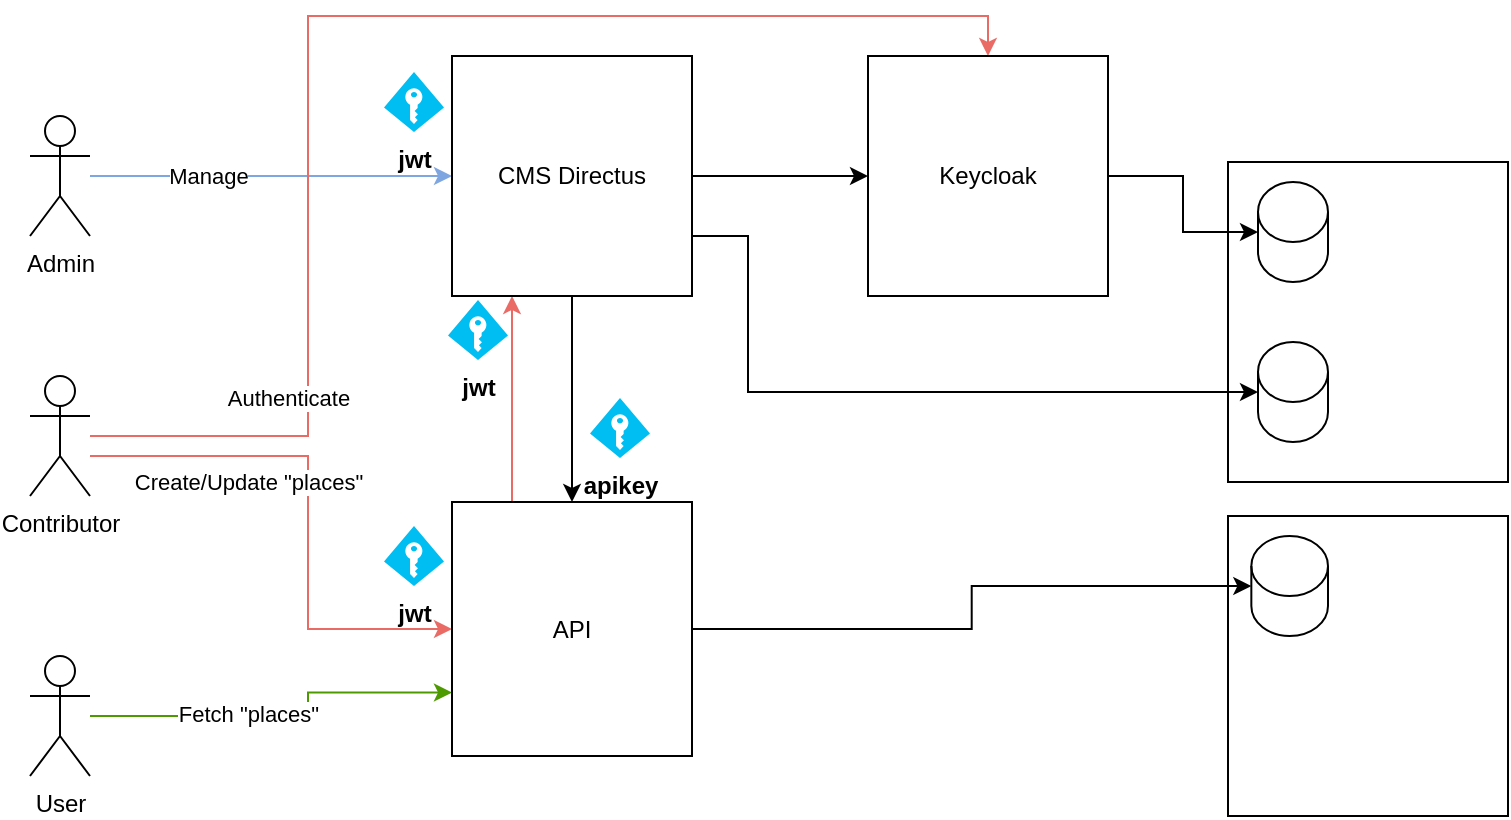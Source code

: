 <mxfile version="21.8.2" type="device">
  <diagram name="Page-1" id="kjfFAkuq4WJYA48KYRBB">
    <mxGraphModel dx="1050" dy="608" grid="1" gridSize="10" guides="1" tooltips="1" connect="1" arrows="1" fold="1" page="1" pageScale="1" pageWidth="850" pageHeight="1100" math="0" shadow="0">
      <root>
        <mxCell id="0" />
        <mxCell id="1" parent="0" />
        <mxCell id="QCv3PliEFTNqHR0u3MRq-42" value="" style="group" parent="1" vertex="1" connectable="0">
          <mxGeometry x="640" y="320" width="140" height="150" as="geometry" />
        </mxCell>
        <mxCell id="QCv3PliEFTNqHR0u3MRq-41" value="" style="rounded=0;whiteSpace=wrap;html=1;" parent="QCv3PliEFTNqHR0u3MRq-42" vertex="1">
          <mxGeometry width="140" height="150" as="geometry" />
        </mxCell>
        <mxCell id="QCv3PliEFTNqHR0u3MRq-16" value="" style="shape=cylinder3;whiteSpace=wrap;html=1;boundedLbl=1;backgroundOutline=1;size=15;" parent="QCv3PliEFTNqHR0u3MRq-42" vertex="1">
          <mxGeometry x="11.67" y="10" width="38.33" height="50" as="geometry" />
        </mxCell>
        <mxCell id="QCv3PliEFTNqHR0u3MRq-18" value="" style="shape=image;verticalLabelPosition=bottom;labelBackgroundColor=default;verticalAlign=top;aspect=fixed;imageAspect=0;image=https://miro.medium.com/v2/resize:fit:256/1*XR69xeq43LgKB0T_LjZqwQ.png;" parent="QCv3PliEFTNqHR0u3MRq-42" vertex="1">
          <mxGeometry x="70" y="90" width="60" height="60" as="geometry" />
        </mxCell>
        <mxCell id="QCv3PliEFTNqHR0u3MRq-36" style="edgeStyle=orthogonalEdgeStyle;rounded=0;orthogonalLoop=1;jettySize=auto;html=1;strokeColor=#7EA6E0;" parent="1" source="QCv3PliEFTNqHR0u3MRq-21" target="QCv3PliEFTNqHR0u3MRq-5" edge="1">
          <mxGeometry relative="1" as="geometry">
            <Array as="points">
              <mxPoint x="130" y="150" />
              <mxPoint x="130" y="150" />
            </Array>
          </mxGeometry>
        </mxCell>
        <mxCell id="TiFG9VolYV1T_LwkWkyO-4" value="Manage" style="edgeLabel;html=1;align=center;verticalAlign=middle;resizable=0;points=[];" vertex="1" connectable="0" parent="QCv3PliEFTNqHR0u3MRq-36">
          <mxGeometry x="0.227" y="1" relative="1" as="geometry">
            <mxPoint x="-52" y="1" as="offset" />
          </mxGeometry>
        </mxCell>
        <mxCell id="QCv3PliEFTNqHR0u3MRq-37" style="edgeStyle=orthogonalEdgeStyle;rounded=0;orthogonalLoop=1;jettySize=auto;html=1;strokeColor=#EA6B66;entryX=0;entryY=0.5;entryDx=0;entryDy=0;" parent="1" source="yOjKGkSzRIl2B6AKvalP-2" target="QCv3PliEFTNqHR0u3MRq-20" edge="1">
          <mxGeometry relative="1" as="geometry">
            <mxPoint x="110" y="290" as="sourcePoint" />
            <Array as="points">
              <mxPoint x="180" y="290" />
              <mxPoint x="180" y="377" />
            </Array>
            <mxPoint x="170" y="370" as="targetPoint" />
          </mxGeometry>
        </mxCell>
        <mxCell id="TiFG9VolYV1T_LwkWkyO-3" value="Create/Update &quot;places&quot;" style="edgeLabel;html=1;align=center;verticalAlign=middle;resizable=0;points=[];" vertex="1" connectable="0" parent="QCv3PliEFTNqHR0u3MRq-37">
          <mxGeometry x="-0.289" relative="1" as="geometry">
            <mxPoint x="-16" y="13" as="offset" />
          </mxGeometry>
        </mxCell>
        <mxCell id="QCv3PliEFTNqHR0u3MRq-21" value="Admin" style="shape=umlActor;verticalLabelPosition=bottom;verticalAlign=top;html=1;outlineConnect=0;" parent="1" vertex="1">
          <mxGeometry x="41" y="120" width="30" height="60" as="geometry" />
        </mxCell>
        <mxCell id="QCv3PliEFTNqHR0u3MRq-44" style="edgeStyle=orthogonalEdgeStyle;rounded=0;orthogonalLoop=1;jettySize=auto;html=1;strokeColor=#4D9900;entryX=0;entryY=0.75;entryDx=0;entryDy=0;" parent="1" source="QCv3PliEFTNqHR0u3MRq-22" target="QCv3PliEFTNqHR0u3MRq-20" edge="1">
          <mxGeometry relative="1" as="geometry">
            <mxPoint x="180" y="430" as="targetPoint" />
            <Array as="points">
              <mxPoint x="180" y="420" />
              <mxPoint x="180" y="408" />
            </Array>
          </mxGeometry>
        </mxCell>
        <mxCell id="TiFG9VolYV1T_LwkWkyO-1" value="Fetch &quot;places&quot;" style="edgeLabel;html=1;align=center;verticalAlign=middle;resizable=0;points=[];" vertex="1" connectable="0" parent="QCv3PliEFTNqHR0u3MRq-44">
          <mxGeometry x="-0.323" y="1" relative="1" as="geometry">
            <mxPoint x="14" as="offset" />
          </mxGeometry>
        </mxCell>
        <mxCell id="QCv3PliEFTNqHR0u3MRq-22" value="User" style="shape=umlActor;verticalLabelPosition=bottom;verticalAlign=top;html=1;outlineConnect=0;" parent="1" vertex="1">
          <mxGeometry x="41" y="390" width="30" height="60" as="geometry" />
        </mxCell>
        <mxCell id="QCv3PliEFTNqHR0u3MRq-26" value="" style="group" parent="1" vertex="1" connectable="0">
          <mxGeometry x="640" y="143" width="140" height="170" as="geometry" />
        </mxCell>
        <mxCell id="QCv3PliEFTNqHR0u3MRq-24" value="" style="rounded=0;whiteSpace=wrap;html=1;" parent="QCv3PliEFTNqHR0u3MRq-26" vertex="1">
          <mxGeometry width="140" height="160" as="geometry" />
        </mxCell>
        <mxCell id="QCv3PliEFTNqHR0u3MRq-8" value="" style="shape=cylinder3;whiteSpace=wrap;html=1;boundedLbl=1;backgroundOutline=1;size=15;" parent="QCv3PliEFTNqHR0u3MRq-26" vertex="1">
          <mxGeometry x="15" y="10" width="35" height="50" as="geometry" />
        </mxCell>
        <mxCell id="QCv3PliEFTNqHR0u3MRq-13" value="" style="shape=image;verticalLabelPosition=bottom;labelBackgroundColor=default;verticalAlign=top;aspect=fixed;imageAspect=0;image=https://blog.shanelee.name/content/images/2017/04/mariadb.png;" parent="QCv3PliEFTNqHR0u3MRq-26" vertex="1">
          <mxGeometry x="60" y="90" width="80" height="80" as="geometry" />
        </mxCell>
        <mxCell id="QCv3PliEFTNqHR0u3MRq-25" value="" style="shape=cylinder3;whiteSpace=wrap;html=1;boundedLbl=1;backgroundOutline=1;size=15;" parent="QCv3PliEFTNqHR0u3MRq-26" vertex="1">
          <mxGeometry x="15" y="90" width="35" height="50" as="geometry" />
        </mxCell>
        <mxCell id="QCv3PliEFTNqHR0u3MRq-27" style="edgeStyle=orthogonalEdgeStyle;rounded=0;orthogonalLoop=1;jettySize=auto;html=1;exitX=1;exitY=0.5;exitDx=0;exitDy=0;entryX=0;entryY=0.5;entryDx=0;entryDy=0;entryPerimeter=0;" parent="1" source="QCv3PliEFTNqHR0u3MRq-1" target="QCv3PliEFTNqHR0u3MRq-8" edge="1">
          <mxGeometry relative="1" as="geometry" />
        </mxCell>
        <mxCell id="QCv3PliEFTNqHR0u3MRq-28" style="edgeStyle=orthogonalEdgeStyle;rounded=0;orthogonalLoop=1;jettySize=auto;html=1;entryX=0;entryY=0.5;entryDx=0;entryDy=0;entryPerimeter=0;exitX=1;exitY=0.75;exitDx=0;exitDy=0;" parent="1" source="QCv3PliEFTNqHR0u3MRq-5" target="QCv3PliEFTNqHR0u3MRq-25" edge="1">
          <mxGeometry relative="1" as="geometry">
            <mxPoint x="360" y="180" as="sourcePoint" />
            <Array as="points">
              <mxPoint x="400" y="180" />
              <mxPoint x="400" y="258" />
            </Array>
          </mxGeometry>
        </mxCell>
        <mxCell id="QCv3PliEFTNqHR0u3MRq-33" style="edgeStyle=orthogonalEdgeStyle;rounded=0;orthogonalLoop=1;jettySize=auto;html=1;" parent="1" source="QCv3PliEFTNqHR0u3MRq-5" target="QCv3PliEFTNqHR0u3MRq-1" edge="1">
          <mxGeometry relative="1" as="geometry" />
        </mxCell>
        <mxCell id="QCv3PliEFTNqHR0u3MRq-34" style="edgeStyle=orthogonalEdgeStyle;rounded=0;orthogonalLoop=1;jettySize=auto;html=1;strokeColor=#000000;" parent="1" source="QCv3PliEFTNqHR0u3MRq-5" target="QCv3PliEFTNqHR0u3MRq-20" edge="1">
          <mxGeometry relative="1" as="geometry" />
        </mxCell>
        <mxCell id="QCv3PliEFTNqHR0u3MRq-40" style="edgeStyle=orthogonalEdgeStyle;rounded=0;orthogonalLoop=1;jettySize=auto;html=1;entryX=0;entryY=0.5;entryDx=0;entryDy=0;entryPerimeter=0;strokeColor=#000000;" parent="1" source="QCv3PliEFTNqHR0u3MRq-20" target="QCv3PliEFTNqHR0u3MRq-16" edge="1">
          <mxGeometry relative="1" as="geometry">
            <mxPoint x="460" y="353" as="targetPoint" />
          </mxGeometry>
        </mxCell>
        <mxCell id="QCv3PliEFTNqHR0u3MRq-45" value="apikey" style="verticalLabelPosition=bottom;html=1;verticalAlign=top;align=center;strokeColor=none;fillColor=#00BEF2;shape=mxgraph.azure.access_control;fontStyle=1" parent="1" vertex="1">
          <mxGeometry x="321" y="261" width="30" height="30" as="geometry" />
        </mxCell>
        <mxCell id="QCv3PliEFTNqHR0u3MRq-48" value="jwt" style="verticalLabelPosition=bottom;html=1;verticalAlign=top;align=center;strokeColor=none;fillColor=#00BEF2;shape=mxgraph.azure.access_control;fontStyle=1" parent="1" vertex="1">
          <mxGeometry x="218" y="98" width="30" height="30" as="geometry" />
        </mxCell>
        <mxCell id="QCv3PliEFTNqHR0u3MRq-50" value="&lt;b&gt;jwt&lt;/b&gt;" style="verticalLabelPosition=bottom;html=1;verticalAlign=top;align=center;strokeColor=none;fillColor=#00BEF2;shape=mxgraph.azure.access_control;" parent="1" vertex="1">
          <mxGeometry x="218" y="325" width="30" height="30" as="geometry" />
        </mxCell>
        <mxCell id="yOjKGkSzRIl2B6AKvalP-3" style="edgeStyle=orthogonalEdgeStyle;rounded=0;orthogonalLoop=1;jettySize=auto;html=1;strokeColor=#EA6B66;" parent="1" source="yOjKGkSzRIl2B6AKvalP-2" target="QCv3PliEFTNqHR0u3MRq-1" edge="1">
          <mxGeometry relative="1" as="geometry">
            <Array as="points">
              <mxPoint x="180" y="280" />
              <mxPoint x="180" y="70" />
              <mxPoint x="520" y="70" />
            </Array>
          </mxGeometry>
        </mxCell>
        <mxCell id="TiFG9VolYV1T_LwkWkyO-2" value="Authenticate" style="edgeLabel;html=1;align=center;verticalAlign=middle;resizable=0;points=[];" vertex="1" connectable="0" parent="yOjKGkSzRIl2B6AKvalP-3">
          <mxGeometry x="-0.903" y="1" relative="1" as="geometry">
            <mxPoint x="66" y="-18" as="offset" />
          </mxGeometry>
        </mxCell>
        <mxCell id="yOjKGkSzRIl2B6AKvalP-2" value="Contributor" style="shape=umlActor;verticalLabelPosition=bottom;verticalAlign=top;html=1;outlineConnect=0;" parent="1" vertex="1">
          <mxGeometry x="41" y="250" width="30" height="60" as="geometry" />
        </mxCell>
        <mxCell id="yOjKGkSzRIl2B6AKvalP-4" style="edgeStyle=orthogonalEdgeStyle;rounded=0;orthogonalLoop=1;jettySize=auto;html=1;exitX=0.25;exitY=0;exitDx=0;exitDy=0;entryX=0.25;entryY=1;entryDx=0;entryDy=0;strokeColor=#EA6B66;" parent="1" source="QCv3PliEFTNqHR0u3MRq-20" target="QCv3PliEFTNqHR0u3MRq-5" edge="1">
          <mxGeometry relative="1" as="geometry" />
        </mxCell>
        <mxCell id="yOjKGkSzRIl2B6AKvalP-5" value="&lt;b&gt;jwt&lt;/b&gt;" style="verticalLabelPosition=bottom;html=1;verticalAlign=top;align=center;strokeColor=none;fillColor=#00BEF2;shape=mxgraph.azure.access_control;" parent="1" vertex="1">
          <mxGeometry x="250" y="212" width="30" height="30" as="geometry" />
        </mxCell>
        <mxCell id="QCv3PliEFTNqHR0u3MRq-20" value="API" style="rounded=0;whiteSpace=wrap;html=1;" parent="1" vertex="1">
          <mxGeometry x="252" y="313" width="120" height="127" as="geometry" />
        </mxCell>
        <mxCell id="QCv3PliEFTNqHR0u3MRq-32" value="" style="shape=image;verticalLabelPosition=bottom;labelBackgroundColor=default;verticalAlign=top;aspect=fixed;imageAspect=0;image=https://static-00.iconduck.com/assets.00/dotnet-icon-256x256-ozvjws7o.png;container=0;" parent="1" vertex="1">
          <mxGeometry x="332.28" y="399.64" width="38.72" height="38.72" as="geometry" />
        </mxCell>
        <mxCell id="QCv3PliEFTNqHR0u3MRq-5" value="CMS Directus" style="rounded=0;whiteSpace=wrap;html=1;" parent="1" vertex="1">
          <mxGeometry x="252" y="90" width="120" height="120" as="geometry" />
        </mxCell>
        <mxCell id="QCv3PliEFTNqHR0u3MRq-6" value="" style="shape=image;verticalLabelPosition=bottom;labelBackgroundColor=default;verticalAlign=top;aspect=fixed;imageAspect=0;image=https://progsoft.net/images/directus-icon-eef4bb3122109f8b035ecf997c3adf5edd57a797.png;" parent="1" vertex="1">
          <mxGeometry x="321" y="178" width="49.46" height="30" as="geometry" />
        </mxCell>
        <mxCell id="QCv3PliEFTNqHR0u3MRq-1" value="Keycloak" style="whiteSpace=wrap;html=1;aspect=fixed;" parent="1" vertex="1">
          <mxGeometry x="460" y="90" width="120" height="120" as="geometry" />
        </mxCell>
        <mxCell id="QCv3PliEFTNqHR0u3MRq-3" value="" style="shape=image;verticalLabelPosition=bottom;labelBackgroundColor=default;verticalAlign=top;aspect=fixed;imageAspect=0;image=https://cf.appdrag.com/dashboard-openvm-clo-b2d42c/uploads/Keycloak-VC4L-19JH.png;" parent="1" vertex="1">
          <mxGeometry x="540" y="170" width="40" height="40" as="geometry" />
        </mxCell>
      </root>
    </mxGraphModel>
  </diagram>
</mxfile>
